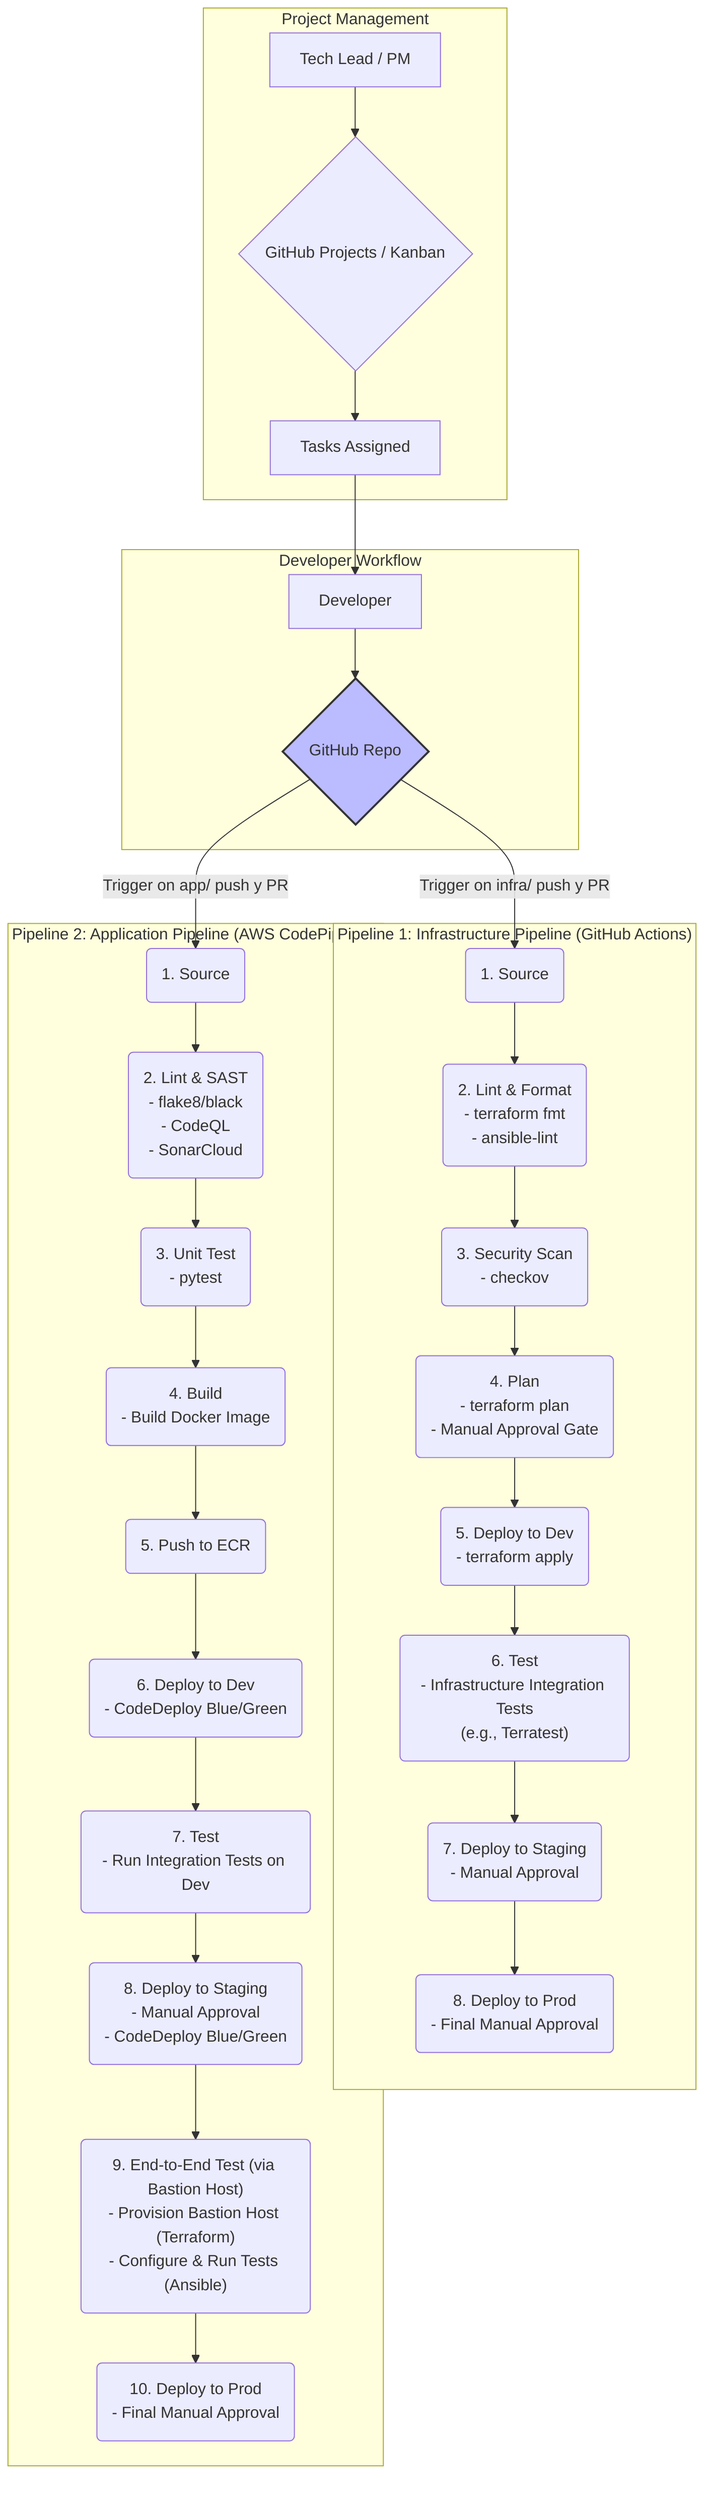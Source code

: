 graph TD
    subgraph "Project Management"
        direction LR
        PM[Tech Lead / PM] --> K{GitHub Projects / Kanban};
        K --> T[Tasks Assigned];
    end

    subgraph "Developer Workflow"
        A[Developer] --> B{GitHub Repo};
    end

    T --> A; 

    subgraph "Pipeline 1: Infrastructure Pipeline (GitHub Actions)"
        direction LR
        B -- "Trigger on infra/ push y PR" --> P1_S1(1. Source);
        P1_S1 --> P1_S2a("2. Lint & Format<br/>- terraform fmt<br/>- ansible-lint");
        P1_S2a --> P1_S2b("3. Security Scan<br/>- checkov");
        P1_S2b --> P1_S3("4. Plan<br/>- terraform plan<br/>- Manual Approval Gate");
        P1_S3 --> P1_S4("5. Deploy to Dev<br/>- terraform apply");
        P1_S4 --> P1_S5("6. Test<br/>- Infrastructure Integration Tests<br/>(e.g., Terratest)");
        P1_S5 --> P1_S6("7. Deploy to Staging<br/>- Manual Approval");
        P1_S6 --> P1_S7("8. Deploy to Prod<br/>- Final Manual Approval");
    end

    subgraph "Pipeline 2: Application Pipeline (AWS CodePipeline)"
        direction LR
        B -- "Trigger on app/ push y PR" --> P2_S1(1. Source);
        P2_S1 --> P2_S2a("2. Lint & SAST<br/>- flake8/black<br/>- CodeQL<br/>- SonarCloud");
        P2_S2a --> P2_S2b("3. Unit Test<br/>- pytest");
        P2_S2b --> P2_S2c("4. Build<br/>- Build Docker Image");
        P2_S2c --> P2_S2d("5. Push to ECR");
        P2_S2d --> P2_S3("6. Deploy to Dev<br/>- CodeDeploy Blue/Green");
        P2_S3 --> P2_S4("7. Test<br/>- Run Integration Tests on Dev");
        P2_S4 --> P2_S5("8. Deploy to Staging<br/>- Manual Approval<br/>- CodeDeploy Blue/Green");
        P2_S5 --> P2_S6("9. End-to-End Test (via Bastion Host)<br/>- Provision Bastion Host (Terraform)<br/>- Configure & Run Tests (Ansible)");
        P2_S6 --> P2_S7("10. Deploy to Prod<br/>- Final Manual Approval");
    end

    style B fill:#bbf,stroke:#333,stroke-width:2px